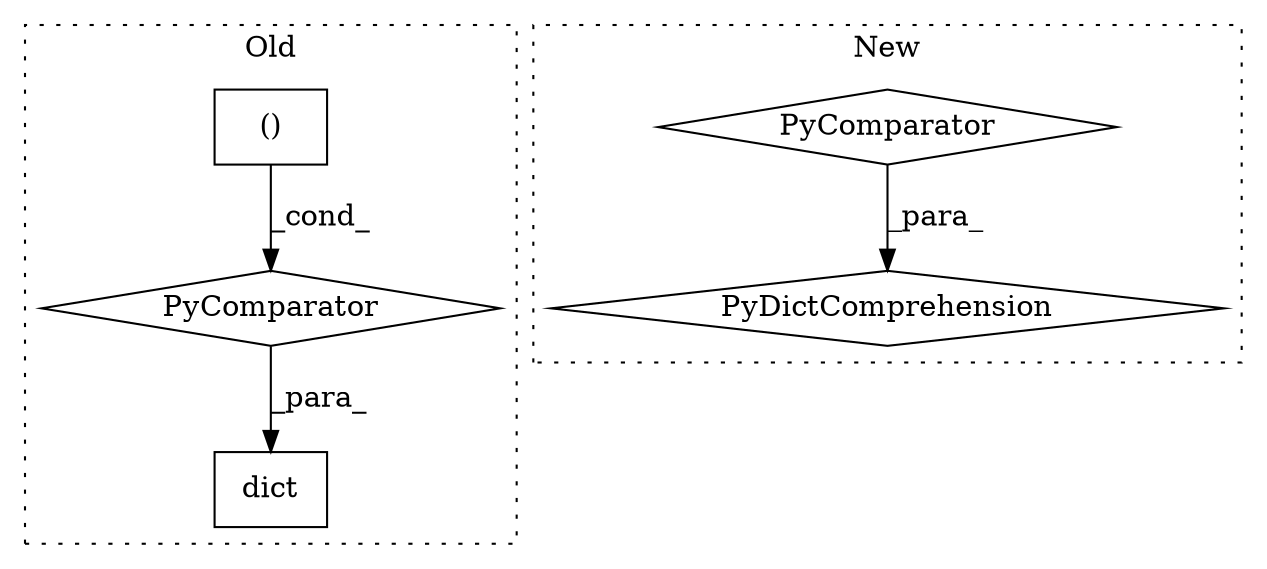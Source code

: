 digraph G {
subgraph cluster0 {
1 [label="()" a="106" s="2726" l="25" shape="box"];
4 [label="PyComparator" a="113" s="2810" l="28" shape="diamond"];
5 [label="dict" a="32" s="2707,2849" l="19,-8" shape="box"];
label = "Old";
style="dotted";
}
subgraph cluster1 {
2 [label="PyDictComprehension" a="110" s="2714" l="111" shape="diamond"];
3 [label="PyComparator" a="113" s="2789" l="28" shape="diamond"];
label = "New";
style="dotted";
}
1 -> 4 [label="_cond_"];
3 -> 2 [label="_para_"];
4 -> 5 [label="_para_"];
}